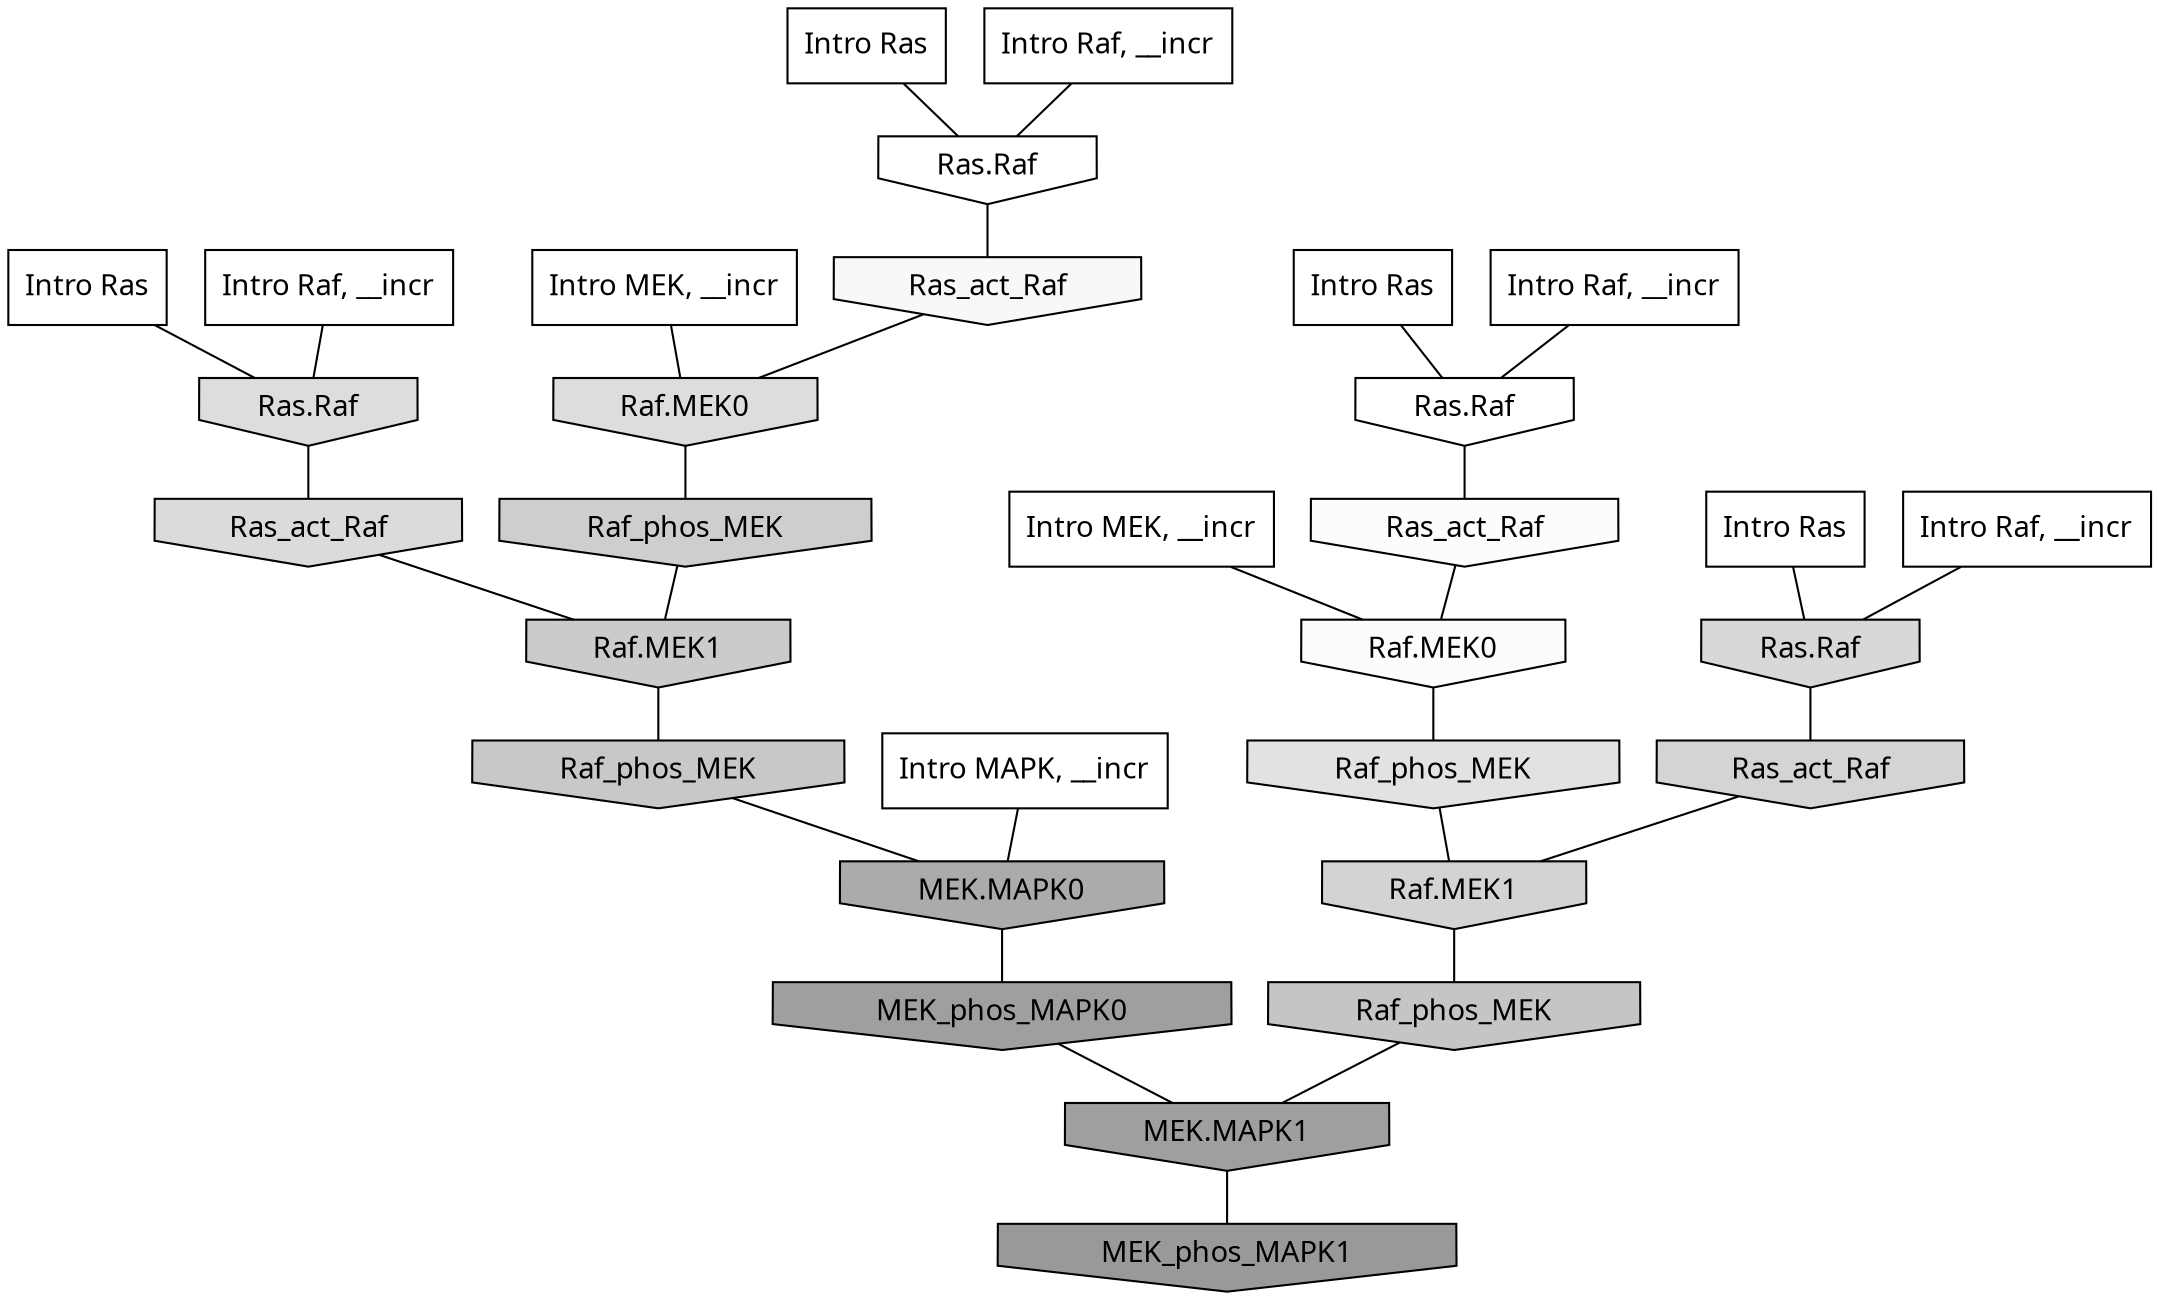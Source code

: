 digraph G{
  rankdir="TB";
  ranksep=0.30;
  node [fontname="CMU Serif"];
  edge [fontname="CMU Serif"];
  
  7 [label="Intro Ras", shape=rectangle, style=filled, fillcolor="0.000 0.000 1.000"]
  
  19 [label="Intro Ras", shape=rectangle, style=filled, fillcolor="0.000 0.000 1.000"]
  
  49 [label="Intro Ras", shape=rectangle, style=filled, fillcolor="0.000 0.000 1.000"]
  
  89 [label="Intro Ras", shape=rectangle, style=filled, fillcolor="0.000 0.000 1.000"]
  
  112 [label="Intro Raf, __incr", shape=rectangle, style=filled, fillcolor="0.000 0.000 1.000"]
  
  683 [label="Intro Raf, __incr", shape=rectangle, style=filled, fillcolor="0.000 0.000 1.000"]
  
  689 [label="Intro Raf, __incr", shape=rectangle, style=filled, fillcolor="0.000 0.000 1.000"]
  
  911 [label="Intro Raf, __incr", shape=rectangle, style=filled, fillcolor="0.000 0.000 1.000"]
  
  1223 [label="Intro MEK, __incr", shape=rectangle, style=filled, fillcolor="0.000 0.000 1.000"]
  
  1867 [label="Intro MEK, __incr", shape=rectangle, style=filled, fillcolor="0.000 0.000 1.000"]
  
  2361 [label="Intro MAPK, __incr", shape=rectangle, style=filled, fillcolor="0.000 0.000 1.000"]
  
  3262 [label="Ras.Raf", shape=invhouse, style=filled, fillcolor="0.000 0.000 1.000"]
  
  3286 [label="Ras.Raf", shape=invhouse, style=filled, fillcolor="0.000 0.000 1.000"]
  
  3416 [label="Ras_act_Raf", shape=invhouse, style=filled, fillcolor="0.000 0.000 0.987"]
  
  3418 [label="Raf.MEK0", shape=invhouse, style=filled, fillcolor="0.000 0.000 0.987"]
  
  3539 [label="Ras_act_Raf", shape=invhouse, style=filled, fillcolor="0.000 0.000 0.971"]
  
  4981 [label="Raf_phos_MEK", shape=invhouse, style=filled, fillcolor="0.000 0.000 0.885"]
  
  5376 [label="Ras.Raf", shape=invhouse, style=filled, fillcolor="0.000 0.000 0.867"]
  
  5411 [label="Raf.MEK0", shape=invhouse, style=filled, fillcolor="0.000 0.000 0.866"]
  
  5567 [label="Ras_act_Raf", shape=invhouse, style=filled, fillcolor="0.000 0.000 0.856"]
  
  5869 [label="Ras.Raf", shape=invhouse, style=filled, fillcolor="0.000 0.000 0.844"]
  
  6215 [label="Ras_act_Raf", shape=invhouse, style=filled, fillcolor="0.000 0.000 0.829"]
  
  6304 [label="Raf.MEK1", shape=invhouse, style=filled, fillcolor="0.000 0.000 0.825"]
  
  6858 [label="Raf_phos_MEK", shape=invhouse, style=filled, fillcolor="0.000 0.000 0.808"]
  
  7321 [label="Raf.MEK1", shape=invhouse, style=filled, fillcolor="0.000 0.000 0.795"]
  
  7776 [label="Raf_phos_MEK", shape=invhouse, style=filled, fillcolor="0.000 0.000 0.783"]
  
  8202 [label="Raf_phos_MEK", shape=invhouse, style=filled, fillcolor="0.000 0.000 0.773"]
  
  14505 [label="MEK.MAPK0", shape=invhouse, style=filled, fillcolor="0.000 0.000 0.670"]
  
  17174 [label="MEK_phos_MAPK0", shape=invhouse, style=filled, fillcolor="0.000 0.000 0.625"]
  
  17175 [label="MEK.MAPK1", shape=invhouse, style=filled, fillcolor="0.000 0.000 0.625"]
  
  17991 [label="MEK_phos_MAPK1", shape=invhouse, style=filled, fillcolor="0.000 0.000 0.600"]
  
  
  17175 -> 17991 [dir=none, color="0.000 0.000 0.000"] 
  17174 -> 17175 [dir=none, color="0.000 0.000 0.000"] 
  14505 -> 17174 [dir=none, color="0.000 0.000 0.000"] 
  8202 -> 17175 [dir=none, color="0.000 0.000 0.000"] 
  7776 -> 14505 [dir=none, color="0.000 0.000 0.000"] 
  7321 -> 7776 [dir=none, color="0.000 0.000 0.000"] 
  6858 -> 7321 [dir=none, color="0.000 0.000 0.000"] 
  6304 -> 8202 [dir=none, color="0.000 0.000 0.000"] 
  6215 -> 6304 [dir=none, color="0.000 0.000 0.000"] 
  5869 -> 6215 [dir=none, color="0.000 0.000 0.000"] 
  5567 -> 7321 [dir=none, color="0.000 0.000 0.000"] 
  5411 -> 6858 [dir=none, color="0.000 0.000 0.000"] 
  5376 -> 5567 [dir=none, color="0.000 0.000 0.000"] 
  4981 -> 6304 [dir=none, color="0.000 0.000 0.000"] 
  3539 -> 5411 [dir=none, color="0.000 0.000 0.000"] 
  3418 -> 4981 [dir=none, color="0.000 0.000 0.000"] 
  3416 -> 3418 [dir=none, color="0.000 0.000 0.000"] 
  3286 -> 3539 [dir=none, color="0.000 0.000 0.000"] 
  3262 -> 3416 [dir=none, color="0.000 0.000 0.000"] 
  2361 -> 14505 [dir=none, color="0.000 0.000 0.000"] 
  1867 -> 5411 [dir=none, color="0.000 0.000 0.000"] 
  1223 -> 3418 [dir=none, color="0.000 0.000 0.000"] 
  911 -> 5869 [dir=none, color="0.000 0.000 0.000"] 
  689 -> 3286 [dir=none, color="0.000 0.000 0.000"] 
  683 -> 5376 [dir=none, color="0.000 0.000 0.000"] 
  112 -> 3262 [dir=none, color="0.000 0.000 0.000"] 
  89 -> 3286 [dir=none, color="0.000 0.000 0.000"] 
  49 -> 5869 [dir=none, color="0.000 0.000 0.000"] 
  19 -> 3262 [dir=none, color="0.000 0.000 0.000"] 
  7 -> 5376 [dir=none, color="0.000 0.000 0.000"] 
  
  }
